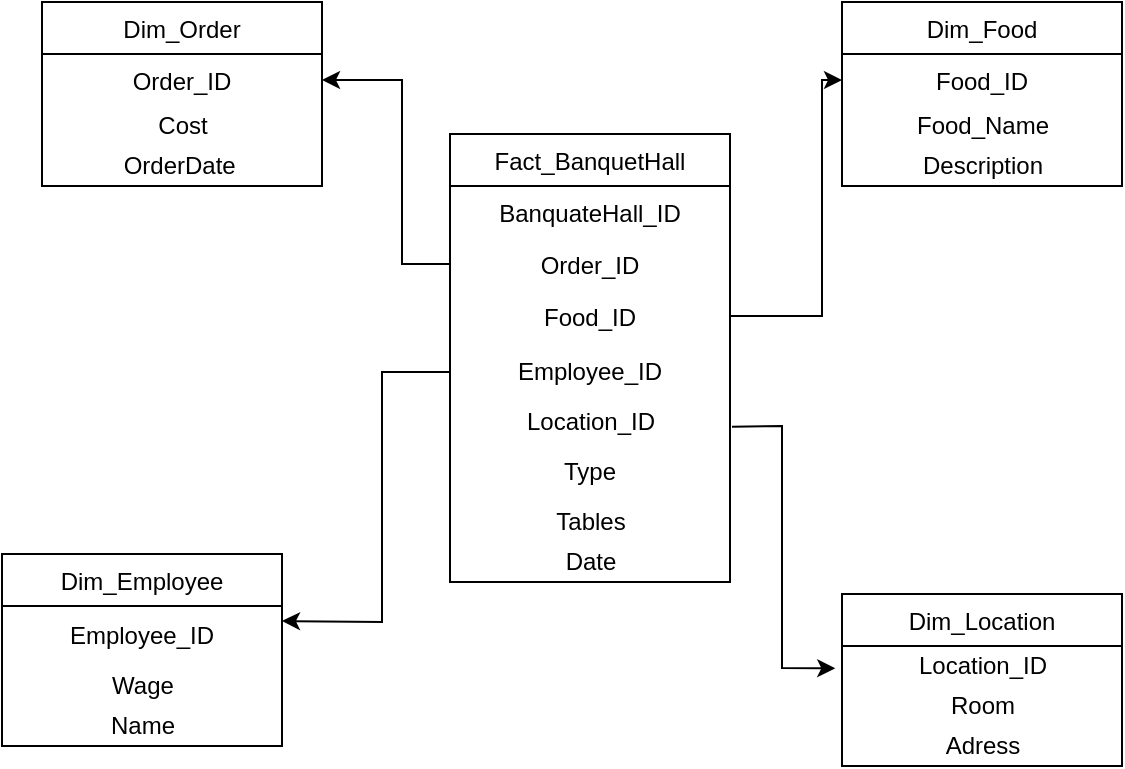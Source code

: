 <mxfile version="15.5.2" type="github">
  <diagram id="C5RBs43oDa-KdzZeNtuy" name="Page-1">
    <mxGraphModel dx="535" dy="617" grid="1" gridSize="10" guides="1" tooltips="1" connect="1" arrows="1" fold="1" page="1" pageScale="1" pageWidth="827" pageHeight="1169" math="0" shadow="0">
      <root>
        <mxCell id="WIyWlLk6GJQsqaUBKTNV-0" />
        <mxCell id="WIyWlLk6GJQsqaUBKTNV-1" parent="WIyWlLk6GJQsqaUBKTNV-0" />
        <mxCell id="TCR1QR2NzLEMR6kC5FTA-0" value="Fact_BanquetHall" style="swimlane;fontStyle=0;childLayout=stackLayout;horizontal=1;startSize=26;fillColor=none;horizontalStack=0;resizeParent=1;resizeParentMax=0;resizeLast=0;collapsible=1;marginBottom=0;" vertex="1" parent="WIyWlLk6GJQsqaUBKTNV-1">
          <mxGeometry x="274" y="90" width="140" height="224" as="geometry" />
        </mxCell>
        <mxCell id="TCR1QR2NzLEMR6kC5FTA-1" value="BanquateHall_ID" style="text;strokeColor=none;fillColor=none;align=center;verticalAlign=top;spacingLeft=4;spacingRight=4;overflow=hidden;rotatable=0;points=[[0,0.5],[1,0.5]];portConstraint=eastwest;" vertex="1" parent="TCR1QR2NzLEMR6kC5FTA-0">
          <mxGeometry y="26" width="140" height="26" as="geometry" />
        </mxCell>
        <mxCell id="TCR1QR2NzLEMR6kC5FTA-2" value="Order_ID" style="text;strokeColor=none;fillColor=none;align=center;verticalAlign=top;spacingLeft=4;spacingRight=4;overflow=hidden;rotatable=0;points=[[0,0.5],[1,0.5]];portConstraint=eastwest;" vertex="1" parent="TCR1QR2NzLEMR6kC5FTA-0">
          <mxGeometry y="52" width="140" height="26" as="geometry" />
        </mxCell>
        <mxCell id="TCR1QR2NzLEMR6kC5FTA-3" value="Food_ID&#xa;" style="text;strokeColor=none;fillColor=none;align=center;verticalAlign=top;spacingLeft=4;spacingRight=4;overflow=hidden;rotatable=0;points=[[0,0.5],[1,0.5]];portConstraint=eastwest;" vertex="1" parent="TCR1QR2NzLEMR6kC5FTA-0">
          <mxGeometry y="78" width="140" height="26" as="geometry" />
        </mxCell>
        <mxCell id="TCR1QR2NzLEMR6kC5FTA-30" value="Employee_ID" style="text;html=1;strokeColor=none;fillColor=none;align=center;verticalAlign=middle;whiteSpace=wrap;rounded=0;" vertex="1" parent="TCR1QR2NzLEMR6kC5FTA-0">
          <mxGeometry y="104" width="140" height="30" as="geometry" />
        </mxCell>
        <mxCell id="TCR1QR2NzLEMR6kC5FTA-35" value="Location_ID" style="text;html=1;align=center;verticalAlign=middle;resizable=0;points=[];autosize=1;strokeColor=none;fillColor=none;" vertex="1" parent="TCR1QR2NzLEMR6kC5FTA-0">
          <mxGeometry y="134" width="140" height="20" as="geometry" />
        </mxCell>
        <mxCell id="TCR1QR2NzLEMR6kC5FTA-29" value="Type&lt;br&gt;" style="text;html=1;strokeColor=none;fillColor=none;align=center;verticalAlign=middle;whiteSpace=wrap;rounded=0;" vertex="1" parent="TCR1QR2NzLEMR6kC5FTA-0">
          <mxGeometry y="154" width="140" height="30" as="geometry" />
        </mxCell>
        <mxCell id="TCR1QR2NzLEMR6kC5FTA-31" value="Tables" style="text;html=1;align=center;verticalAlign=middle;resizable=0;points=[];autosize=1;strokeColor=none;fillColor=none;" vertex="1" parent="TCR1QR2NzLEMR6kC5FTA-0">
          <mxGeometry y="184" width="140" height="20" as="geometry" />
        </mxCell>
        <mxCell id="TCR1QR2NzLEMR6kC5FTA-46" value="Date" style="text;html=1;align=center;verticalAlign=middle;resizable=0;points=[];autosize=1;strokeColor=none;fillColor=none;" vertex="1" parent="TCR1QR2NzLEMR6kC5FTA-0">
          <mxGeometry y="204" width="140" height="20" as="geometry" />
        </mxCell>
        <mxCell id="TCR1QR2NzLEMR6kC5FTA-4" value="Dim_Employee" style="swimlane;fontStyle=0;childLayout=stackLayout;horizontal=1;startSize=26;fillColor=none;horizontalStack=0;resizeParent=1;resizeParentMax=0;resizeLast=0;collapsible=1;marginBottom=0;" vertex="1" parent="WIyWlLk6GJQsqaUBKTNV-1">
          <mxGeometry x="50" y="300" width="140" height="96" as="geometry" />
        </mxCell>
        <mxCell id="TCR1QR2NzLEMR6kC5FTA-32" value="Employee_ID" style="text;html=1;strokeColor=none;fillColor=none;align=center;verticalAlign=middle;whiteSpace=wrap;rounded=0;" vertex="1" parent="TCR1QR2NzLEMR6kC5FTA-4">
          <mxGeometry y="26" width="140" height="30" as="geometry" />
        </mxCell>
        <mxCell id="TCR1QR2NzLEMR6kC5FTA-39" value="Wage" style="text;html=1;align=center;verticalAlign=middle;resizable=0;points=[];autosize=1;strokeColor=none;fillColor=none;" vertex="1" parent="TCR1QR2NzLEMR6kC5FTA-4">
          <mxGeometry y="56" width="140" height="20" as="geometry" />
        </mxCell>
        <mxCell id="TCR1QR2NzLEMR6kC5FTA-38" value="Name&lt;br&gt;" style="text;html=1;align=center;verticalAlign=middle;resizable=0;points=[];autosize=1;strokeColor=none;fillColor=none;" vertex="1" parent="TCR1QR2NzLEMR6kC5FTA-4">
          <mxGeometry y="76" width="140" height="20" as="geometry" />
        </mxCell>
        <mxCell id="TCR1QR2NzLEMR6kC5FTA-8" value="Dim_Order" style="swimlane;fontStyle=0;childLayout=stackLayout;horizontal=1;startSize=26;fillColor=none;horizontalStack=0;resizeParent=1;resizeParentMax=0;resizeLast=0;collapsible=1;marginBottom=0;" vertex="1" parent="WIyWlLk6GJQsqaUBKTNV-1">
          <mxGeometry x="70" y="24" width="140" height="92" as="geometry" />
        </mxCell>
        <mxCell id="TCR1QR2NzLEMR6kC5FTA-33" value="Order_ID" style="text;strokeColor=none;fillColor=none;align=center;verticalAlign=top;spacingLeft=4;spacingRight=4;overflow=hidden;rotatable=0;points=[[0,0.5],[1,0.5]];portConstraint=eastwest;" vertex="1" parent="TCR1QR2NzLEMR6kC5FTA-8">
          <mxGeometry y="26" width="140" height="26" as="geometry" />
        </mxCell>
        <mxCell id="TCR1QR2NzLEMR6kC5FTA-44" value="Cost" style="text;html=1;align=center;verticalAlign=middle;resizable=0;points=[];autosize=1;strokeColor=none;fillColor=none;" vertex="1" parent="TCR1QR2NzLEMR6kC5FTA-8">
          <mxGeometry y="52" width="140" height="20" as="geometry" />
        </mxCell>
        <mxCell id="TCR1QR2NzLEMR6kC5FTA-45" value="OrderDate&amp;nbsp;" style="text;html=1;align=center;verticalAlign=middle;resizable=0;points=[];autosize=1;strokeColor=none;fillColor=none;" vertex="1" parent="TCR1QR2NzLEMR6kC5FTA-8">
          <mxGeometry y="72" width="140" height="20" as="geometry" />
        </mxCell>
        <mxCell id="TCR1QR2NzLEMR6kC5FTA-12" value="Dim_Location" style="swimlane;fontStyle=0;childLayout=stackLayout;horizontal=1;startSize=26;fillColor=none;horizontalStack=0;resizeParent=1;resizeParentMax=0;resizeLast=0;collapsible=1;marginBottom=0;" vertex="1" parent="WIyWlLk6GJQsqaUBKTNV-1">
          <mxGeometry x="470" y="320" width="140" height="86" as="geometry" />
        </mxCell>
        <mxCell id="TCR1QR2NzLEMR6kC5FTA-36" value="Location_ID" style="text;html=1;align=center;verticalAlign=middle;resizable=0;points=[];autosize=1;strokeColor=none;fillColor=none;" vertex="1" parent="TCR1QR2NzLEMR6kC5FTA-12">
          <mxGeometry y="26" width="140" height="20" as="geometry" />
        </mxCell>
        <mxCell id="TCR1QR2NzLEMR6kC5FTA-40" value="Room" style="text;html=1;align=center;verticalAlign=middle;resizable=0;points=[];autosize=1;strokeColor=none;fillColor=none;" vertex="1" parent="TCR1QR2NzLEMR6kC5FTA-12">
          <mxGeometry y="46" width="140" height="20" as="geometry" />
        </mxCell>
        <mxCell id="TCR1QR2NzLEMR6kC5FTA-41" value="Adress" style="text;html=1;align=center;verticalAlign=middle;resizable=0;points=[];autosize=1;strokeColor=none;fillColor=none;" vertex="1" parent="TCR1QR2NzLEMR6kC5FTA-12">
          <mxGeometry y="66" width="140" height="20" as="geometry" />
        </mxCell>
        <mxCell id="TCR1QR2NzLEMR6kC5FTA-17" value="Dim_Food" style="swimlane;fontStyle=0;childLayout=stackLayout;horizontal=1;startSize=26;fillColor=none;horizontalStack=0;resizeParent=1;resizeParentMax=0;resizeLast=0;collapsible=1;marginBottom=0;" vertex="1" parent="WIyWlLk6GJQsqaUBKTNV-1">
          <mxGeometry x="470" y="24" width="140" height="92" as="geometry" />
        </mxCell>
        <mxCell id="TCR1QR2NzLEMR6kC5FTA-37" value="Food_ID&#xa;" style="text;strokeColor=none;fillColor=none;align=center;verticalAlign=top;spacingLeft=4;spacingRight=4;overflow=hidden;rotatable=0;points=[[0,0.5],[1,0.5]];portConstraint=eastwest;" vertex="1" parent="TCR1QR2NzLEMR6kC5FTA-17">
          <mxGeometry y="26" width="140" height="26" as="geometry" />
        </mxCell>
        <mxCell id="TCR1QR2NzLEMR6kC5FTA-42" value="Food_Name" style="text;html=1;align=center;verticalAlign=middle;resizable=0;points=[];autosize=1;strokeColor=none;fillColor=none;" vertex="1" parent="TCR1QR2NzLEMR6kC5FTA-17">
          <mxGeometry y="52" width="140" height="20" as="geometry" />
        </mxCell>
        <mxCell id="TCR1QR2NzLEMR6kC5FTA-43" value="Description" style="text;html=1;align=center;verticalAlign=middle;resizable=0;points=[];autosize=1;strokeColor=none;fillColor=none;" vertex="1" parent="TCR1QR2NzLEMR6kC5FTA-17">
          <mxGeometry y="72" width="140" height="20" as="geometry" />
        </mxCell>
        <mxCell id="TCR1QR2NzLEMR6kC5FTA-57" value="" style="endArrow=classic;html=1;rounded=0;exitX=1.007;exitY=0.617;exitDx=0;exitDy=0;exitPerimeter=0;entryX=-0.024;entryY=0.558;entryDx=0;entryDy=0;entryPerimeter=0;" edge="1" parent="WIyWlLk6GJQsqaUBKTNV-1" source="TCR1QR2NzLEMR6kC5FTA-35" target="TCR1QR2NzLEMR6kC5FTA-36">
          <mxGeometry width="50" height="50" relative="1" as="geometry">
            <mxPoint x="320" y="230" as="sourcePoint" />
            <mxPoint x="450" y="80" as="targetPoint" />
            <Array as="points">
              <mxPoint x="440" y="236" />
              <mxPoint x="440" y="357" />
            </Array>
          </mxGeometry>
        </mxCell>
        <mxCell id="TCR1QR2NzLEMR6kC5FTA-59" value="" style="endArrow=classic;html=1;rounded=0;exitX=0;exitY=0.5;exitDx=0;exitDy=0;entryX=1;entryY=0.5;entryDx=0;entryDy=0;" edge="1" parent="WIyWlLk6GJQsqaUBKTNV-1" source="TCR1QR2NzLEMR6kC5FTA-2" target="TCR1QR2NzLEMR6kC5FTA-33">
          <mxGeometry width="50" height="50" relative="1" as="geometry">
            <mxPoint x="320" y="230" as="sourcePoint" />
            <mxPoint x="370" y="180" as="targetPoint" />
            <Array as="points">
              <mxPoint x="250" y="155" />
              <mxPoint x="250" y="63" />
            </Array>
          </mxGeometry>
        </mxCell>
        <mxCell id="TCR1QR2NzLEMR6kC5FTA-60" value="" style="endArrow=classic;html=1;rounded=0;exitX=0;exitY=0.5;exitDx=0;exitDy=0;entryX=1;entryY=0.25;entryDx=0;entryDy=0;" edge="1" parent="WIyWlLk6GJQsqaUBKTNV-1" source="TCR1QR2NzLEMR6kC5FTA-30" target="TCR1QR2NzLEMR6kC5FTA-32">
          <mxGeometry width="50" height="50" relative="1" as="geometry">
            <mxPoint x="320" y="230" as="sourcePoint" />
            <mxPoint x="370" y="180" as="targetPoint" />
            <Array as="points">
              <mxPoint x="240" y="209" />
              <mxPoint x="240" y="334" />
            </Array>
          </mxGeometry>
        </mxCell>
        <mxCell id="TCR1QR2NzLEMR6kC5FTA-61" value="" style="endArrow=classic;html=1;rounded=0;exitX=1;exitY=0.5;exitDx=0;exitDy=0;entryX=0;entryY=0.5;entryDx=0;entryDy=0;" edge="1" parent="WIyWlLk6GJQsqaUBKTNV-1" source="TCR1QR2NzLEMR6kC5FTA-3" target="TCR1QR2NzLEMR6kC5FTA-37">
          <mxGeometry width="50" height="50" relative="1" as="geometry">
            <mxPoint x="320" y="230" as="sourcePoint" />
            <mxPoint x="370" y="180" as="targetPoint" />
            <Array as="points">
              <mxPoint x="460" y="181" />
              <mxPoint x="460" y="63" />
            </Array>
          </mxGeometry>
        </mxCell>
      </root>
    </mxGraphModel>
  </diagram>
</mxfile>
